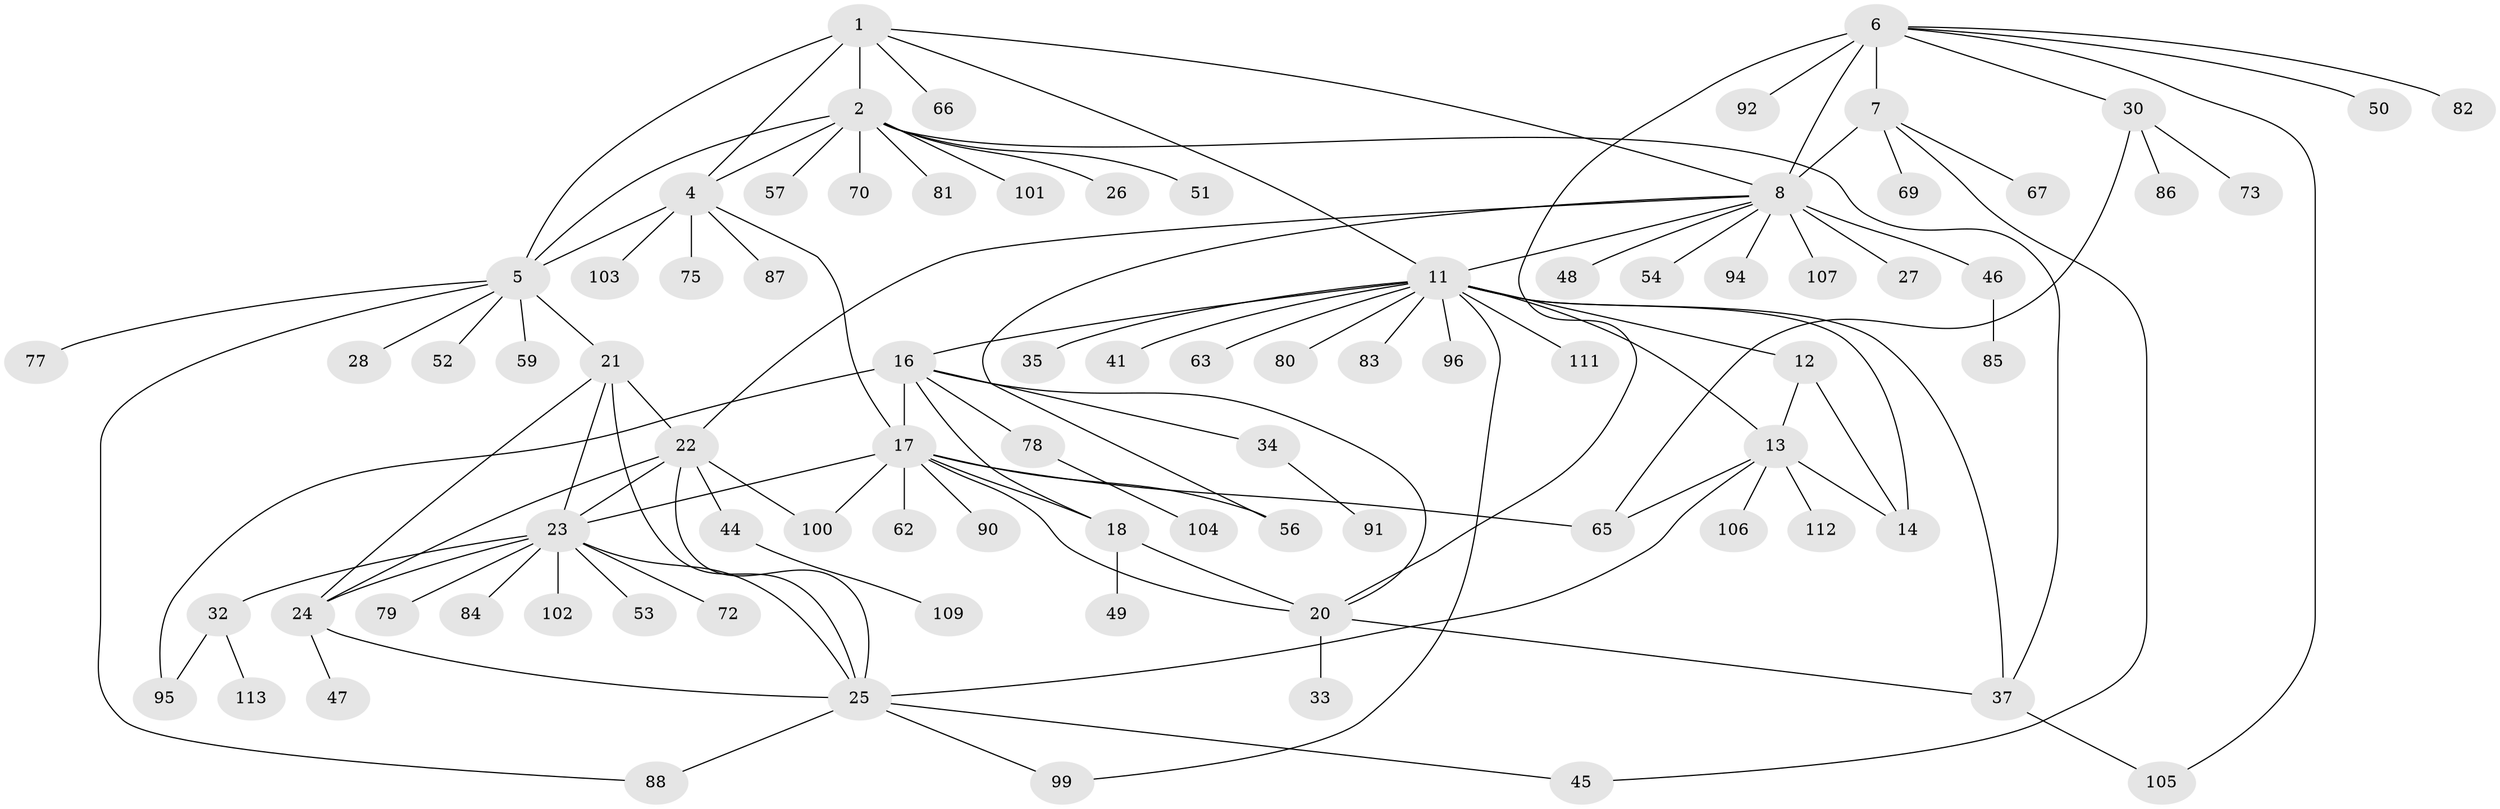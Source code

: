 // original degree distribution, {5: 0.035398230088495575, 12: 0.017699115044247787, 6: 0.035398230088495575, 9: 0.035398230088495575, 10: 0.008849557522123894, 11: 0.02654867256637168, 7: 0.017699115044247787, 4: 0.02654867256637168, 8: 0.035398230088495575, 1: 0.5752212389380531, 3: 0.05309734513274336, 2: 0.13274336283185842}
// Generated by graph-tools (version 1.1) at 2025/11/02/27/25 16:11:32]
// undirected, 85 vertices, 117 edges
graph export_dot {
graph [start="1"]
  node [color=gray90,style=filled];
  1 [super="+3"];
  2 [super="+42"];
  4 [super="+61"];
  5 [super="+108"];
  6 [super="+76"];
  7 [super="+10"];
  8 [super="+9"];
  11 [super="+15"];
  12 [super="+40"];
  13 [super="+68"];
  14 [super="+31"];
  16;
  17 [super="+19"];
  18 [super="+36"];
  20 [super="+38"];
  21;
  22 [super="+29"];
  23 [super="+39"];
  24 [super="+71"];
  25 [super="+64"];
  26;
  27;
  28;
  30 [super="+43"];
  32 [super="+110"];
  33;
  34;
  35;
  37 [super="+93"];
  41;
  44 [super="+74"];
  45 [super="+60"];
  46 [super="+98"];
  47;
  48 [super="+58"];
  49;
  50;
  51;
  52;
  53 [super="+97"];
  54 [super="+55"];
  56;
  57;
  59;
  62;
  63;
  65;
  66;
  67;
  69;
  70;
  72;
  73;
  75;
  77;
  78 [super="+89"];
  79;
  80;
  81;
  82;
  83;
  84;
  85;
  86;
  87;
  88;
  90;
  91;
  92;
  94;
  95;
  96;
  99;
  100;
  101;
  102;
  103;
  104;
  105;
  106;
  107;
  109;
  111;
  112;
  113;
  1 -- 2 [weight=2];
  1 -- 4 [weight=2];
  1 -- 5 [weight=2];
  1 -- 66;
  1 -- 8;
  1 -- 11;
  2 -- 4;
  2 -- 5;
  2 -- 26;
  2 -- 51;
  2 -- 57;
  2 -- 70;
  2 -- 81;
  2 -- 101;
  2 -- 37;
  4 -- 5;
  4 -- 75;
  4 -- 87;
  4 -- 103;
  4 -- 17;
  5 -- 21;
  5 -- 28;
  5 -- 52;
  5 -- 59;
  5 -- 77;
  5 -- 88;
  6 -- 7 [weight=2];
  6 -- 8 [weight=2];
  6 -- 20;
  6 -- 30;
  6 -- 50;
  6 -- 82;
  6 -- 92;
  6 -- 105;
  7 -- 8 [weight=4];
  7 -- 45;
  7 -- 67;
  7 -- 69;
  8 -- 11;
  8 -- 22;
  8 -- 48;
  8 -- 107;
  8 -- 46;
  8 -- 54;
  8 -- 56;
  8 -- 27;
  8 -- 94;
  11 -- 12 [weight=2];
  11 -- 13 [weight=2];
  11 -- 14 [weight=2];
  11 -- 16;
  11 -- 35;
  11 -- 63;
  11 -- 99;
  11 -- 96;
  11 -- 37;
  11 -- 41;
  11 -- 111;
  11 -- 80;
  11 -- 83;
  12 -- 13;
  12 -- 14;
  13 -- 14;
  13 -- 25;
  13 -- 106;
  13 -- 112;
  13 -- 65;
  16 -- 17 [weight=2];
  16 -- 18;
  16 -- 20;
  16 -- 34;
  16 -- 78;
  16 -- 95;
  17 -- 18 [weight=2];
  17 -- 20 [weight=2];
  17 -- 56;
  17 -- 90;
  17 -- 65;
  17 -- 100;
  17 -- 23;
  17 -- 62;
  18 -- 20;
  18 -- 49;
  20 -- 33;
  20 -- 37;
  21 -- 22;
  21 -- 23;
  21 -- 24;
  21 -- 25;
  22 -- 23;
  22 -- 24;
  22 -- 25;
  22 -- 44;
  22 -- 100;
  23 -- 24;
  23 -- 25;
  23 -- 32;
  23 -- 53;
  23 -- 72;
  23 -- 79;
  23 -- 84;
  23 -- 102;
  24 -- 25;
  24 -- 47;
  25 -- 45;
  25 -- 88;
  25 -- 99;
  30 -- 73;
  30 -- 65;
  30 -- 86;
  32 -- 95;
  32 -- 113;
  34 -- 91;
  37 -- 105;
  44 -- 109;
  46 -- 85;
  78 -- 104;
}
